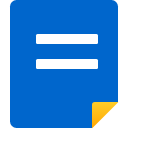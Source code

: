 <mxfile version="23.1.1" type="github">
  <diagram name="第 1 页" id="8CbD6BTfDr4yx-ZM_l9H">
    <mxGraphModel dx="171" dy="86" grid="1" gridSize="10" guides="1" tooltips="1" connect="1" arrows="1" fold="1" page="1" pageScale="1" pageWidth="827" pageHeight="1169" math="0" shadow="0">
      <root>
        <mxCell id="0" />
        <mxCell id="1" parent="0" />
        <mxCell id="030p0BQSd4tmsaGvM5En-3" value="" style="whiteSpace=wrap;html=1;strokeColor=none;" vertex="1" parent="1">
          <mxGeometry width="64" height="64" as="geometry" />
        </mxCell>
        <mxCell id="030p0BQSd4tmsaGvM5En-4" value="" style="rounded=1;whiteSpace=wrap;html=1;strokeWidth=1;fillColor=#0066CC;strokeColor=none;glass=0;shadow=0;arcSize=6;gradientColor=none;" vertex="1" parent="1">
          <mxGeometry x="5" width="54" height="64" as="geometry" />
        </mxCell>
        <mxCell id="030p0BQSd4tmsaGvM5En-8" value="" style="rounded=1;whiteSpace=wrap;html=1;strokeColor=none;fillColor=#ffcd28;gradientColor=#ffa500;arcSize=10;" vertex="1" parent="1">
          <mxGeometry x="46" y="51" width="14" height="14" as="geometry" />
        </mxCell>
        <mxCell id="030p0BQSd4tmsaGvM5En-11" value="" style="rounded=0;whiteSpace=wrap;html=1;strokeColor=none;direction=west;rotation=315;" vertex="1" parent="1">
          <mxGeometry x="42.88" y="55.12" width="29.41" height="12" as="geometry" />
        </mxCell>
        <mxCell id="030p0BQSd4tmsaGvM5En-12" value="" style="rounded=1;whiteSpace=wrap;html=1;strokeColor=none;" vertex="1" parent="1">
          <mxGeometry x="18" y="17" width="31" height="5" as="geometry" />
        </mxCell>
        <mxCell id="030p0BQSd4tmsaGvM5En-13" value="" style="rounded=1;whiteSpace=wrap;html=1;strokeColor=none;" vertex="1" parent="1">
          <mxGeometry x="18" y="29.5" width="31" height="5" as="geometry" />
        </mxCell>
      </root>
    </mxGraphModel>
  </diagram>
</mxfile>
